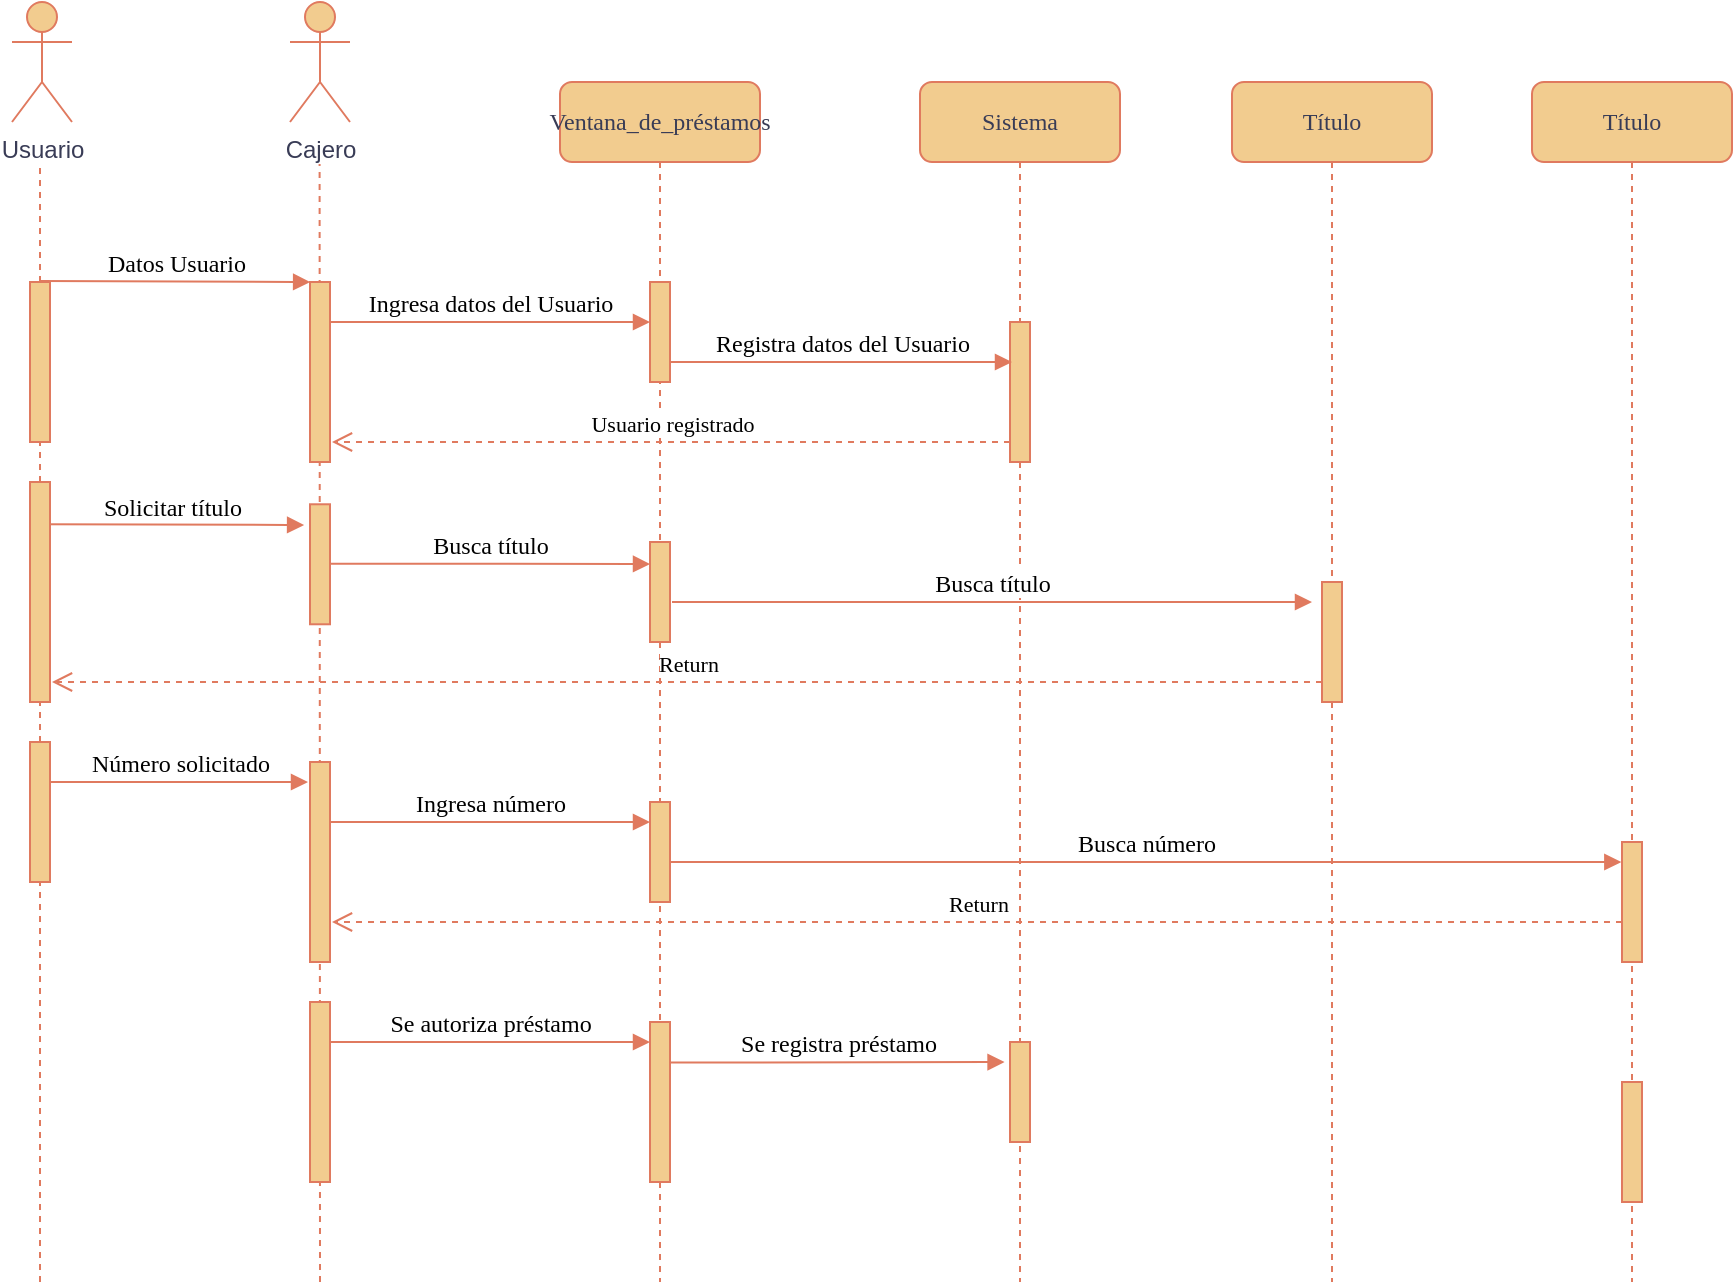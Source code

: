 <mxfile version="26.1.0">
  <diagram name="Page-1" id="13e1069c-82ec-6db2-03f1-153e76fe0fe0">
    <mxGraphModel dx="1147" dy="582" grid="1" gridSize="10" guides="1" tooltips="1" connect="1" arrows="1" fold="1" page="1" pageScale="1" pageWidth="1100" pageHeight="850" background="none" math="0" shadow="0">
      <root>
        <mxCell id="0" />
        <mxCell id="1" parent="0" />
        <mxCell id="aNxzwedwmyuNyyBQY9wG-8" value="" style="endArrow=none;dashed=1;html=1;rounded=0;labelBackgroundColor=none;strokeColor=#E07A5F;fontColor=default;" parent="1" source="aNxzwedwmyuNyyBQY9wG-7" edge="1">
          <mxGeometry width="50" height="50" relative="1" as="geometry">
            <mxPoint x="54" y="480.406" as="sourcePoint" />
            <mxPoint x="54" y="119.59" as="targetPoint" />
          </mxGeometry>
        </mxCell>
        <mxCell id="aNxzwedwmyuNyyBQY9wG-2" value="" style="endArrow=none;dashed=1;html=1;rounded=0;labelBackgroundColor=none;strokeColor=#E07A5F;fontColor=default;" parent="1" edge="1">
          <mxGeometry width="50" height="50" relative="1" as="geometry">
            <mxPoint x="194" y="680" as="sourcePoint" />
            <mxPoint x="193.8" y="120" as="targetPoint" />
          </mxGeometry>
        </mxCell>
        <mxCell id="7baba1c4bc27f4b0-2" value="Ventana_de_préstamos" style="shape=umlLifeline;perimeter=lifelinePerimeter;whiteSpace=wrap;html=1;container=1;collapsible=0;recursiveResize=0;outlineConnect=0;rounded=1;shadow=0;comic=0;labelBackgroundColor=none;strokeWidth=1;fontFamily=Verdana;fontSize=12;align=center;fillColor=#F2CC8F;strokeColor=#E07A5F;fontColor=#393C56;" parent="1" vertex="1">
          <mxGeometry x="314" y="80" width="100" height="600" as="geometry" />
        </mxCell>
        <mxCell id="7baba1c4bc27f4b0-10" value="" style="html=1;points=[];perimeter=orthogonalPerimeter;rounded=0;shadow=0;comic=0;labelBackgroundColor=none;strokeWidth=1;fontFamily=Verdana;fontSize=12;align=center;fillColor=#F2CC8F;strokeColor=#E07A5F;fontColor=#393C56;" parent="7baba1c4bc27f4b0-2" vertex="1">
          <mxGeometry x="45" y="100" width="10" height="50" as="geometry" />
        </mxCell>
        <mxCell id="aNxzwedwmyuNyyBQY9wG-16" value="" style="html=1;points=[];perimeter=orthogonalPerimeter;rounded=0;shadow=0;comic=0;labelBackgroundColor=none;strokeWidth=1;fontFamily=Verdana;fontSize=12;align=center;fillColor=#F2CC8F;strokeColor=#E07A5F;fontColor=#393C56;" parent="7baba1c4bc27f4b0-2" vertex="1">
          <mxGeometry x="45" y="230" width="10" height="50" as="geometry" />
        </mxCell>
        <mxCell id="jOt09YjKfSBU77PWWCHC-18" value="" style="html=1;points=[];perimeter=orthogonalPerimeter;rounded=0;shadow=0;comic=0;labelBackgroundColor=none;strokeWidth=1;fontFamily=Verdana;fontSize=12;align=center;fillColor=#F2CC8F;strokeColor=#E07A5F;fontColor=#393C56;" vertex="1" parent="7baba1c4bc27f4b0-2">
          <mxGeometry x="45" y="360" width="10" height="50" as="geometry" />
        </mxCell>
        <mxCell id="jOt09YjKfSBU77PWWCHC-20" value="Busca número" style="html=1;verticalAlign=bottom;endArrow=block;labelBackgroundColor=none;fontFamily=Verdana;fontSize=12;edgeStyle=elbowEdgeStyle;elbow=vertical;entryX=-0.033;entryY=0.161;entryDx=0;entryDy=0;entryPerimeter=0;strokeColor=#E07A5F;fontColor=default;" edge="1" parent="7baba1c4bc27f4b0-2" target="jOt09YjKfSBU77PWWCHC-16">
          <mxGeometry relative="1" as="geometry">
            <mxPoint x="55" y="390" as="sourcePoint" />
            <mxPoint x="516" y="390" as="targetPoint" />
            <Array as="points" />
          </mxGeometry>
        </mxCell>
        <mxCell id="jOt09YjKfSBU77PWWCHC-26" value="" style="html=1;points=[];perimeter=orthogonalPerimeter;rounded=0;shadow=0;comic=0;labelBackgroundColor=none;strokeWidth=1;fontFamily=Verdana;fontSize=12;align=center;fillColor=#F2CC8F;strokeColor=#E07A5F;fontColor=#393C56;" vertex="1" parent="7baba1c4bc27f4b0-2">
          <mxGeometry x="45" y="470" width="10" height="80" as="geometry" />
        </mxCell>
        <mxCell id="jOt09YjKfSBU77PWWCHC-28" value="Se registra préstamo" style="html=1;verticalAlign=bottom;endArrow=block;labelBackgroundColor=none;fontFamily=Verdana;fontSize=12;edgeStyle=elbowEdgeStyle;elbow=vertical;entryX=-0.172;entryY=0.204;entryDx=0;entryDy=0;entryPerimeter=0;strokeColor=#E07A5F;fontColor=default;" edge="1" parent="7baba1c4bc27f4b0-2">
          <mxGeometry relative="1" as="geometry">
            <mxPoint x="55" y="490.28" as="sourcePoint" />
            <mxPoint x="222.28" y="490.2" as="targetPoint" />
            <Array as="points" />
          </mxGeometry>
        </mxCell>
        <mxCell id="7baba1c4bc27f4b0-3" value="Sistema" style="shape=umlLifeline;perimeter=lifelinePerimeter;whiteSpace=wrap;html=1;container=1;collapsible=0;recursiveResize=0;outlineConnect=0;rounded=1;shadow=0;comic=0;labelBackgroundColor=none;strokeWidth=1;fontFamily=Verdana;fontSize=12;align=center;fillColor=#F2CC8F;strokeColor=#E07A5F;fontColor=#393C56;" parent="1" vertex="1">
          <mxGeometry x="494" y="80" width="100" height="600" as="geometry" />
        </mxCell>
        <mxCell id="7baba1c4bc27f4b0-13" value="" style="html=1;points=[];perimeter=orthogonalPerimeter;rounded=0;shadow=0;comic=0;labelBackgroundColor=none;strokeWidth=1;fontFamily=Verdana;fontSize=12;align=center;fillColor=#F2CC8F;strokeColor=#E07A5F;fontColor=#393C56;" parent="7baba1c4bc27f4b0-3" vertex="1">
          <mxGeometry x="45" y="120" width="10" height="70" as="geometry" />
        </mxCell>
        <mxCell id="jOt09YjKfSBU77PWWCHC-8" value="&lt;span style=&quot;background-color: light-dark(#ffffff, var(--ge-dark-color, #121212));&quot;&gt;Busca título&lt;/span&gt;" style="html=1;verticalAlign=bottom;endArrow=block;labelBackgroundColor=none;fontFamily=Verdana;fontSize=12;edgeStyle=elbowEdgeStyle;elbow=vertical;strokeColor=#E07A5F;fontColor=default;" edge="1" parent="7baba1c4bc27f4b0-3">
          <mxGeometry relative="1" as="geometry">
            <mxPoint x="-124" y="260.0" as="sourcePoint" />
            <mxPoint x="196" y="260" as="targetPoint" />
          </mxGeometry>
        </mxCell>
        <mxCell id="jOt09YjKfSBU77PWWCHC-21" value="&lt;span style=&quot;background-color: light-dark(#ffffff, var(--ge-dark-color, #121212));&quot;&gt;&lt;font style=&quot;font-size: 11px;&quot;&gt;Return&lt;/font&gt;&lt;/span&gt;" style="html=1;verticalAlign=bottom;endArrow=open;dashed=1;endSize=8;labelBackgroundColor=none;fontFamily=Verdana;fontSize=12;edgeStyle=elbowEdgeStyle;elbow=vertical;strokeColor=#E07A5F;fontColor=default;" edge="1" parent="7baba1c4bc27f4b0-3">
          <mxGeometry x="-0.002" relative="1" as="geometry">
            <mxPoint x="-294" y="420" as="targetPoint" />
            <Array as="points">
              <mxPoint x="-264" y="420" />
            </Array>
            <mxPoint x="351" y="420" as="sourcePoint" />
            <mxPoint as="offset" />
          </mxGeometry>
        </mxCell>
        <mxCell id="jOt09YjKfSBU77PWWCHC-27" value="&lt;span style=&quot;color: rgba(0, 0, 0, 0); font-family: monospace; font-size: 0px; text-align: start;&quot;&gt;%3CmxGraphModel%3E%3Croot%3E%3CmxCell%20id%3D%220%22%2F%3E%3CmxCell%20id%3D%221%22%20parent%3D%220%22%2F%3E%3CmxCell%20id%3D%222%22%20value%3D%22Se%20autoriza%20pr%C3%A9stamo%22%20style%3D%22html%3D1%3BverticalAlign%3Dbottom%3BendArrow%3Dblock%3BlabelBackgroundColor%3Dnone%3BfontFamily%3DVerdana%3BfontSize%3D12%3BedgeStyle%3DelbowEdgeStyle%3Belbow%3Dvertical%3B%22%20edge%3D%221%22%20parent%3D%221%22%3E%3CmxGeometry%20relative%3D%221%22%20as%3D%22geometry%22%3E%3CmxPoint%20x%3D%22199%22%20y%3D%22560%22%20as%3D%22sourcePoint%22%2F%3E%3CmxPoint%20x%3D%22359%22%20y%3D%22560%22%20as%3D%22targetPoint%22%2F%3E%3CArray%20as%3D%22points%22%2F%3E%3C%2FmxGeometry%3E%3C%2FmxCell%3E%3C%2Froot%3E%3C%2FmxGraphModel%3E&lt;/span&gt;" style="html=1;points=[];perimeter=orthogonalPerimeter;rounded=0;shadow=0;comic=0;labelBackgroundColor=none;strokeWidth=1;fontFamily=Verdana;fontSize=12;align=center;fillColor=#F2CC8F;strokeColor=#E07A5F;fontColor=#393C56;" vertex="1" parent="7baba1c4bc27f4b0-3">
          <mxGeometry x="45" y="480" width="10" height="50" as="geometry" />
        </mxCell>
        <mxCell id="7baba1c4bc27f4b0-11" value="Ingresa datos del Usuario" style="html=1;verticalAlign=bottom;endArrow=block;entryX=0;entryY=0;labelBackgroundColor=none;fontFamily=Verdana;fontSize=12;edgeStyle=elbowEdgeStyle;elbow=vertical;strokeColor=#E07A5F;fontColor=default;" parent="1" edge="1">
          <mxGeometry relative="1" as="geometry">
            <mxPoint x="199" y="200" as="sourcePoint" />
            <mxPoint x="359" y="200" as="targetPoint" />
          </mxGeometry>
        </mxCell>
        <mxCell id="7baba1c4bc27f4b0-14" value="Registra datos del Usuario" style="html=1;verticalAlign=bottom;endArrow=block;labelBackgroundColor=none;fontFamily=Verdana;fontSize=12;edgeStyle=elbowEdgeStyle;elbow=vertical;strokeColor=#E07A5F;fontColor=default;" parent="1" source="7baba1c4bc27f4b0-10" edge="1">
          <mxGeometry relative="1" as="geometry">
            <mxPoint x="444" y="200" as="sourcePoint" />
            <mxPoint x="540" y="220" as="targetPoint" />
            <Array as="points">
              <mxPoint x="520" y="220" />
            </Array>
          </mxGeometry>
        </mxCell>
        <mxCell id="7baba1c4bc27f4b0-9" value="" style="html=1;points=[];perimeter=orthogonalPerimeter;rounded=0;shadow=0;comic=0;labelBackgroundColor=none;strokeWidth=1;fontFamily=Verdana;fontSize=12;align=center;fillColor=#F2CC8F;strokeColor=#E07A5F;fontColor=#393C56;" parent="1" vertex="1">
          <mxGeometry x="189" y="180" width="10" height="90" as="geometry" />
        </mxCell>
        <mxCell id="aNxzwedwmyuNyyBQY9wG-3" value="&lt;span style=&quot;background-color: light-dark(#ffffff, var(--ge-dark-color, #121212));&quot;&gt;Cajero&lt;/span&gt;" style="shape=umlActor;verticalLabelPosition=bottom;verticalAlign=top;html=1;outlineConnect=0;labelBackgroundColor=none;fillColor=#F2CC8F;strokeColor=#E07A5F;fontColor=#393C56;" parent="1" vertex="1">
          <mxGeometry x="179" y="40" width="30" height="60" as="geometry" />
        </mxCell>
        <mxCell id="aNxzwedwmyuNyyBQY9wG-6" value="&lt;span style=&quot;background-color: light-dark(#ffffff, var(--ge-dark-color, #121212));&quot;&gt;&lt;font style=&quot;font-size: 11px;&quot;&gt;Usuario registrado&lt;/font&gt;&lt;/span&gt;" style="html=1;verticalAlign=bottom;endArrow=open;dashed=1;endSize=8;labelBackgroundColor=none;fontFamily=Verdana;fontSize=12;edgeStyle=elbowEdgeStyle;elbow=vertical;strokeColor=#E07A5F;fontColor=default;" parent="1" source="7baba1c4bc27f4b0-13" edge="1">
          <mxGeometry x="-0.002" relative="1" as="geometry">
            <mxPoint x="200" y="260" as="targetPoint" />
            <Array as="points">
              <mxPoint x="470" y="260" />
            </Array>
            <mxPoint x="524" y="240" as="sourcePoint" />
            <mxPoint as="offset" />
          </mxGeometry>
        </mxCell>
        <mxCell id="aNxzwedwmyuNyyBQY9wG-9" value="&lt;span style=&quot;background-color: light-dark(#ffffff, var(--ge-dark-color, #121212));&quot;&gt;Usuario&lt;/span&gt;" style="shape=umlActor;verticalLabelPosition=bottom;verticalAlign=top;html=1;outlineConnect=0;labelBackgroundColor=none;fillColor=#F2CC8F;strokeColor=#E07A5F;fontColor=#393C56;" parent="1" vertex="1">
          <mxGeometry x="40" y="40" width="30" height="60" as="geometry" />
        </mxCell>
        <mxCell id="aNxzwedwmyuNyyBQY9wG-11" value="Datos Usuario" style="html=1;verticalAlign=bottom;endArrow=block;labelBackgroundColor=none;fontFamily=Verdana;fontSize=12;edgeStyle=elbowEdgeStyle;elbow=vertical;entryX=0.006;entryY=0.001;entryDx=0;entryDy=0;entryPerimeter=0;strokeColor=#E07A5F;fontColor=default;" parent="1" target="7baba1c4bc27f4b0-9" edge="1">
          <mxGeometry relative="1" as="geometry">
            <mxPoint x="54" y="179.52" as="sourcePoint" />
            <mxPoint x="184" y="180" as="targetPoint" />
          </mxGeometry>
        </mxCell>
        <mxCell id="aNxzwedwmyuNyyBQY9wG-12" value="" style="html=1;points=[];perimeter=orthogonalPerimeter;rounded=0;shadow=0;comic=0;labelBackgroundColor=none;strokeWidth=1;fontFamily=Verdana;fontSize=12;align=center;fillColor=#F2CC8F;strokeColor=#E07A5F;fontColor=#393C56;" parent="1" vertex="1">
          <mxGeometry x="189" y="291.14" width="10" height="60" as="geometry" />
        </mxCell>
        <mxCell id="aNxzwedwmyuNyyBQY9wG-13" value="Solicitar título" style="html=1;verticalAlign=bottom;endArrow=block;labelBackgroundColor=none;fontFamily=Verdana;fontSize=12;edgeStyle=elbowEdgeStyle;elbow=vertical;entryX=-0.295;entryY=0.174;entryDx=0;entryDy=0;entryPerimeter=0;strokeColor=#E07A5F;fontColor=default;" parent="1" target="aNxzwedwmyuNyyBQY9wG-12" edge="1">
          <mxGeometry relative="1" as="geometry">
            <mxPoint x="53.94" y="301.14" as="sourcePoint" />
            <mxPoint x="180" y="300" as="targetPoint" />
            <Array as="points" />
          </mxGeometry>
        </mxCell>
        <mxCell id="aNxzwedwmyuNyyBQY9wG-14" value="" style="endArrow=none;dashed=1;html=1;rounded=0;labelBackgroundColor=none;strokeColor=#E07A5F;fontColor=default;" parent="1" target="aNxzwedwmyuNyyBQY9wG-7" edge="1" source="jOt09YjKfSBU77PWWCHC-1">
          <mxGeometry width="50" height="50" relative="1" as="geometry">
            <mxPoint x="54" y="420" as="sourcePoint" />
            <mxPoint x="54" y="119.59" as="targetPoint" />
          </mxGeometry>
        </mxCell>
        <mxCell id="aNxzwedwmyuNyyBQY9wG-7" value="" style="html=1;points=[];perimeter=orthogonalPerimeter;rounded=0;shadow=0;comic=0;labelBackgroundColor=none;strokeWidth=1;fontFamily=Verdana;fontSize=12;align=center;fillColor=#F2CC8F;strokeColor=#E07A5F;fontColor=#393C56;" parent="1" vertex="1">
          <mxGeometry x="49" y="180" width="10" height="80" as="geometry" />
        </mxCell>
        <mxCell id="aNxzwedwmyuNyyBQY9wG-20" value="Busca título" style="html=1;verticalAlign=bottom;endArrow=block;entryX=0;entryY=0;labelBackgroundColor=none;fontFamily=Verdana;fontSize=12;edgeStyle=elbowEdgeStyle;elbow=vertical;strokeColor=#E07A5F;fontColor=default;" parent="1" edge="1">
          <mxGeometry relative="1" as="geometry">
            <mxPoint x="199" y="320.85" as="sourcePoint" />
            <mxPoint x="359" y="320.85" as="targetPoint" />
          </mxGeometry>
        </mxCell>
        <mxCell id="jOt09YjKfSBU77PWWCHC-2" value="" style="endArrow=none;dashed=1;html=1;rounded=0;labelBackgroundColor=none;strokeColor=#E07A5F;fontColor=default;" edge="1" parent="1" source="jOt09YjKfSBU77PWWCHC-10" target="jOt09YjKfSBU77PWWCHC-1">
          <mxGeometry width="50" height="50" relative="1" as="geometry">
            <mxPoint x="54" y="550" as="sourcePoint" />
            <mxPoint x="54" y="210" as="targetPoint" />
          </mxGeometry>
        </mxCell>
        <mxCell id="jOt09YjKfSBU77PWWCHC-1" value="" style="html=1;points=[];perimeter=orthogonalPerimeter;rounded=0;shadow=0;comic=0;labelBackgroundColor=none;strokeWidth=1;fontFamily=Verdana;fontSize=12;align=center;fillColor=#F2CC8F;strokeColor=#E07A5F;fontColor=#393C56;" vertex="1" parent="1">
          <mxGeometry x="49" y="280" width="10" height="110" as="geometry" />
        </mxCell>
        <mxCell id="jOt09YjKfSBU77PWWCHC-3" value="Título" style="shape=umlLifeline;perimeter=lifelinePerimeter;whiteSpace=wrap;html=1;container=1;collapsible=0;recursiveResize=0;outlineConnect=0;rounded=1;shadow=0;comic=0;labelBackgroundColor=none;strokeWidth=1;fontFamily=Verdana;fontSize=12;align=center;fillColor=#F2CC8F;strokeColor=#E07A5F;fontColor=#393C56;" vertex="1" parent="1">
          <mxGeometry x="650" y="80" width="100" height="600" as="geometry" />
        </mxCell>
        <mxCell id="jOt09YjKfSBU77PWWCHC-6" value="" style="html=1;points=[];perimeter=orthogonalPerimeter;rounded=0;shadow=0;comic=0;labelBackgroundColor=none;strokeWidth=1;fontFamily=Verdana;fontSize=12;align=center;fillColor=#F2CC8F;strokeColor=#E07A5F;fontColor=#393C56;" vertex="1" parent="jOt09YjKfSBU77PWWCHC-3">
          <mxGeometry x="45" y="250" width="10" height="60" as="geometry" />
        </mxCell>
        <mxCell id="jOt09YjKfSBU77PWWCHC-9" value="&lt;span style=&quot;background-color: light-dark(#ffffff, var(--ge-dark-color, #121212));&quot;&gt;&lt;font style=&quot;font-size: 11px;&quot;&gt;Return&lt;/font&gt;&lt;/span&gt;" style="html=1;verticalAlign=bottom;endArrow=open;dashed=1;endSize=8;labelBackgroundColor=none;fontFamily=Verdana;fontSize=12;edgeStyle=elbowEdgeStyle;elbow=vertical;strokeColor=#E07A5F;fontColor=default;" edge="1" parent="jOt09YjKfSBU77PWWCHC-3">
          <mxGeometry x="-0.002" relative="1" as="geometry">
            <mxPoint x="-590" y="300" as="targetPoint" />
            <Array as="points">
              <mxPoint x="-24" y="300" />
            </Array>
            <mxPoint x="45" y="300" as="sourcePoint" />
            <mxPoint as="offset" />
          </mxGeometry>
        </mxCell>
        <mxCell id="jOt09YjKfSBU77PWWCHC-11" value="" style="endArrow=none;dashed=1;html=1;rounded=0;labelBackgroundColor=none;strokeColor=#E07A5F;fontColor=default;" edge="1" parent="1" target="jOt09YjKfSBU77PWWCHC-10">
          <mxGeometry width="50" height="50" relative="1" as="geometry">
            <mxPoint x="54" y="680" as="sourcePoint" />
            <mxPoint x="54" y="390" as="targetPoint" />
          </mxGeometry>
        </mxCell>
        <mxCell id="jOt09YjKfSBU77PWWCHC-10" value="" style="html=1;points=[];perimeter=orthogonalPerimeter;rounded=0;shadow=0;comic=0;labelBackgroundColor=none;strokeWidth=1;fontFamily=Verdana;fontSize=12;align=center;fillColor=#F2CC8F;strokeColor=#E07A5F;fontColor=#393C56;" vertex="1" parent="1">
          <mxGeometry x="49" y="410" width="10" height="70" as="geometry" />
        </mxCell>
        <mxCell id="jOt09YjKfSBU77PWWCHC-12" value="" style="html=1;points=[];perimeter=orthogonalPerimeter;rounded=0;shadow=0;comic=0;labelBackgroundColor=none;strokeWidth=1;fontFamily=Verdana;fontSize=12;align=center;fillColor=#F2CC8F;strokeColor=#E07A5F;fontColor=#393C56;" vertex="1" parent="1">
          <mxGeometry x="189" y="420" width="10" height="100" as="geometry" />
        </mxCell>
        <mxCell id="jOt09YjKfSBU77PWWCHC-14" value="Número solicitado" style="html=1;verticalAlign=bottom;endArrow=block;labelBackgroundColor=none;fontFamily=Verdana;fontSize=12;edgeStyle=elbowEdgeStyle;elbow=vertical;entryX=0.006;entryY=-0.019;entryDx=0;entryDy=0;entryPerimeter=0;strokeColor=#E07A5F;fontColor=default;" edge="1" parent="1">
          <mxGeometry relative="1" as="geometry">
            <mxPoint x="59" y="430" as="sourcePoint" />
            <mxPoint x="188.0" y="430" as="targetPoint" />
            <Array as="points" />
          </mxGeometry>
        </mxCell>
        <mxCell id="jOt09YjKfSBU77PWWCHC-15" value="Título" style="shape=umlLifeline;perimeter=lifelinePerimeter;whiteSpace=wrap;html=1;container=1;collapsible=0;recursiveResize=0;outlineConnect=0;rounded=1;shadow=0;comic=0;labelBackgroundColor=none;strokeWidth=1;fontFamily=Verdana;fontSize=12;align=center;fillColor=#F2CC8F;strokeColor=#E07A5F;fontColor=#393C56;" vertex="1" parent="1">
          <mxGeometry x="800" y="80" width="100" height="600" as="geometry" />
        </mxCell>
        <mxCell id="jOt09YjKfSBU77PWWCHC-16" value="" style="html=1;points=[];perimeter=orthogonalPerimeter;rounded=0;shadow=0;comic=0;labelBackgroundColor=none;strokeWidth=1;fontFamily=Verdana;fontSize=12;align=center;fillColor=#F2CC8F;strokeColor=#E07A5F;fontColor=#393C56;" vertex="1" parent="jOt09YjKfSBU77PWWCHC-15">
          <mxGeometry x="45" y="380" width="10" height="60" as="geometry" />
        </mxCell>
        <mxCell id="jOt09YjKfSBU77PWWCHC-29" value="" style="html=1;points=[];perimeter=orthogonalPerimeter;rounded=0;shadow=0;comic=0;labelBackgroundColor=none;strokeWidth=1;fontFamily=Verdana;fontSize=12;align=center;fillColor=#F2CC8F;strokeColor=#E07A5F;fontColor=#393C56;" vertex="1" parent="jOt09YjKfSBU77PWWCHC-15">
          <mxGeometry x="45" y="500" width="10" height="60" as="geometry" />
        </mxCell>
        <mxCell id="jOt09YjKfSBU77PWWCHC-19" value="Ingresa número" style="html=1;verticalAlign=bottom;endArrow=block;labelBackgroundColor=none;fontFamily=Verdana;fontSize=12;edgeStyle=elbowEdgeStyle;elbow=vertical;strokeColor=#E07A5F;fontColor=default;" edge="1" parent="1">
          <mxGeometry relative="1" as="geometry">
            <mxPoint x="199" y="450" as="sourcePoint" />
            <mxPoint x="359" y="450" as="targetPoint" />
            <Array as="points" />
          </mxGeometry>
        </mxCell>
        <mxCell id="jOt09YjKfSBU77PWWCHC-23" value="" style="endArrow=none;dashed=1;html=1;rounded=0;labelBackgroundColor=none;strokeColor=#E07A5F;fontColor=default;" edge="1" parent="1" target="jOt09YjKfSBU77PWWCHC-22">
          <mxGeometry width="50" height="50" relative="1" as="geometry">
            <mxPoint x="194" y="620" as="sourcePoint" />
            <mxPoint x="193.8" y="120" as="targetPoint" />
          </mxGeometry>
        </mxCell>
        <mxCell id="jOt09YjKfSBU77PWWCHC-22" value="" style="html=1;points=[];perimeter=orthogonalPerimeter;rounded=0;shadow=0;comic=0;labelBackgroundColor=none;strokeWidth=1;fontFamily=Verdana;fontSize=12;align=center;fillColor=#F2CC8F;strokeColor=#E07A5F;fontColor=#393C56;" vertex="1" parent="1">
          <mxGeometry x="189" y="540" width="10" height="90" as="geometry" />
        </mxCell>
        <mxCell id="jOt09YjKfSBU77PWWCHC-25" value="Se autoriza préstamo" style="html=1;verticalAlign=bottom;endArrow=block;labelBackgroundColor=none;fontFamily=Verdana;fontSize=12;edgeStyle=elbowEdgeStyle;elbow=vertical;strokeColor=#E07A5F;fontColor=default;" edge="1" parent="1">
          <mxGeometry relative="1" as="geometry">
            <mxPoint x="199" y="560" as="sourcePoint" />
            <mxPoint x="359" y="560" as="targetPoint" />
            <Array as="points" />
          </mxGeometry>
        </mxCell>
      </root>
    </mxGraphModel>
  </diagram>
</mxfile>
